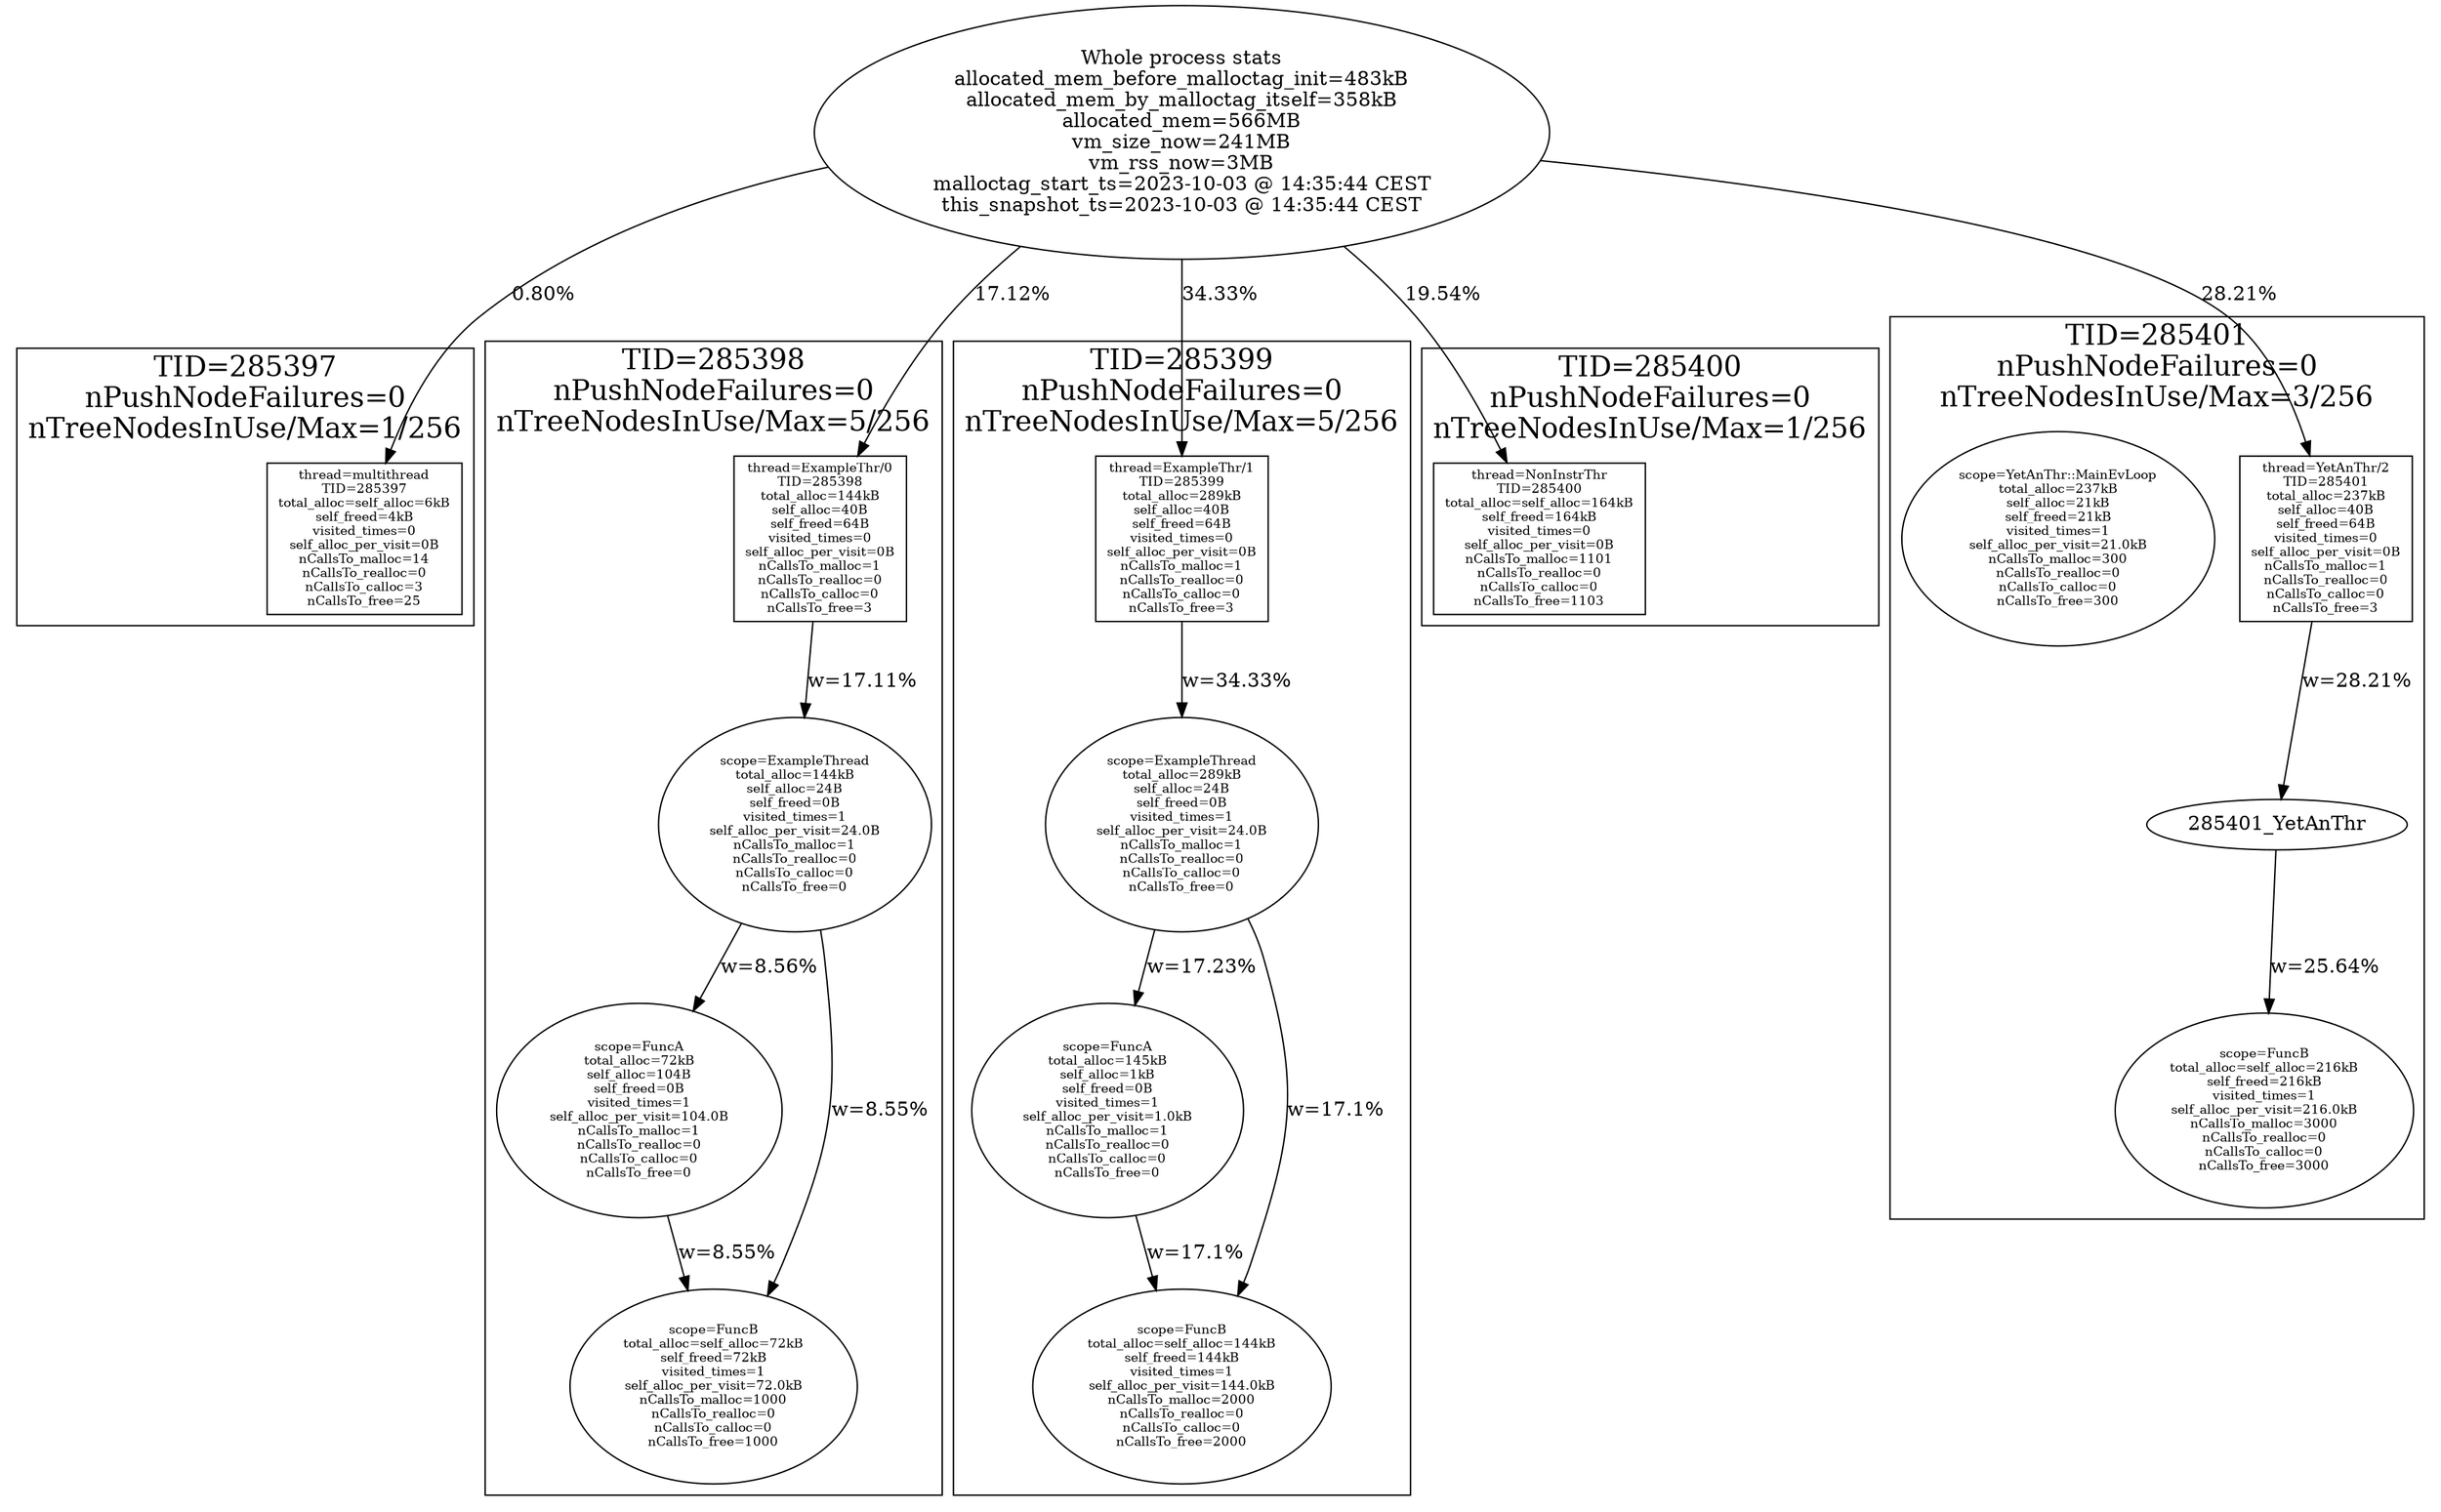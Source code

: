 digraph {
	graph [bb="0,0,1420,1183.8"];
	node [label="\N"];
	subgraph cluster_TID285397 {
		graph [bb="8,741.43,265,939.43",
			fontsize=20,
			label="TID=285397
nPushNodeFailures=0
nTreeNodesInUse/Max=1/256",
			lheight=0.92,
			lp="136.5,902.43",
			lwidth=3.35
		];
		"285397_multithread"		 [fillcolor=1,
			fontsize=9,
			height=1.5,
			label="thread=multithread
TID=285397
total_alloc=self_alloc=6kB
self_freed=4kB
visited_times=0
self_alloc_per_visit=0B
nCallsTo_malloc=\
14
nCallsTo_realloc=0
nCallsTo_calloc=3
nCallsTo_free=25",
			pos="201,803.43",
			shape=box,
			width=1.5556];
	}
	subgraph cluster_TID285398 {
		graph [bb="273,8,546,944.43",
			fontsize=20,
			label="TID=285398
nPushNodeFailures=0
nTreeNodesInUse/Max=5/256",
			lheight=0.92,
			lp="409.5,907.43",
			lwidth=3.35
		];
		"285398_ExampleThr/0"		 [fillcolor=1,
			fontsize=9,
			height=1.6389,
			label="thread=ExampleThr/0
TID=285398
total_alloc=144kB
self_alloc=40B
self_freed=64B
visited_times=0
self_alloc_per_visit=0B
nCallsTo_\
malloc=1
nCallsTo_realloc=0
nCallsTo_calloc=0
nCallsTo_free=3",
			pos="473,803.43",
			shape=box,
			width=1.4028];
		"285398_ExampleThread"		 [fillcolor=1,
			fontsize=9,
			height=2.1213,
			label="scope=ExampleThread
total_alloc=144kB
self_alloc=24B
self_freed=0B
visited_times=1
self_alloc_per_visit=24.0B
nCallsTo_malloc=1
\
nCallsTo_realloc=0
nCallsTo_calloc=0
nCallsTo_free=0",
			pos="458,561.7",
			shape=ellipse,
			width=2.2195];
		"285398_ExampleThr/0" -> "285398_ExampleThread"		 [label="w=17.11%",
			lp="495.5,682.56",
			pos="e,462.74,638.05 469.33,744.3 467.54,715.41 465.35,680.1 463.37,648.25"];
		"285398_FuncA"		 [fillcolor=1,
			fontsize=9,
			height=2.1213,
			label="scope=FuncA
total_alloc=72kB
self_alloc=104B
self_freed=0B
visited_times=1
self_alloc_per_visit=104.0B
nCallsTo_malloc=1
nCallsTo_\
realloc=0
nCallsTo_calloc=0
nCallsTo_free=0",
			pos="364,319.96",
			shape=ellipse,
			width=2.2981];
		"285398_ExampleThread" -> "285398_FuncA"		 [label="w=8.56%",
			lp="440.5,440.83",
			pos="e,392,391.97 430.05,489.82 419.26,462.06 406.85,430.15 395.72,401.54"];
		"285398_FuncB"		 [fillcolor=1,
			fontsize=9,
			height=1.9249,
			label="scope=FuncB
total_alloc=self_alloc=72kB
self_freed=72kB
visited_times=1
self_alloc_per_visit=72.0kB
nCallsTo_malloc=1000
nCallsTo_\
realloc=0
nCallsTo_calloc=0
nCallsTo_free=1000",
			pos="421,85.296",
			shape=ellipse,
			width=2.2981];
		"285398_ExampleThread" -> "285398_FuncB"		 [label="w=8.55%",
			lp="510.5,319.96",
			pos="e,466.55,143.3 478.24,487.72 481.05,472.34 483,456.15 483,440.83 483,440.83 483,440.83 483,199.09 483,182.98 478.15,166.97 471.15,\
152.27"];
		"285398_FuncA" -> "285398_FuncB"		 [label="w=8.55%",
			lp="422.5,199.09",
			pos="e,404.48,153.31 382.11,245.39 388.47,219.21 395.63,189.74 402.06,163.28"];
	}
	subgraph cluster_TID285399 {
		graph [bb="554,8,821,944.43",
			fontsize=20,
			label="TID=285399
nPushNodeFailures=0
nTreeNodesInUse/Max=5/256",
			lheight=0.92,
			lp="687.5,907.43",
			lwidth=3.35
		];
		"285399_ExampleThr/1"		 [fillcolor=1,
			fontsize=9,
			height=1.6389,
			label="thread=ExampleThr/1
TID=285399
total_alloc=289kB
self_alloc=40B
self_freed=64B
visited_times=0
self_alloc_per_visit=0B
nCallsTo_\
malloc=1
nCallsTo_realloc=0
nCallsTo_calloc=0
nCallsTo_free=3",
			pos="696,803.43",
			shape=box,
			width=1.4028];
		"285399_ExampleThread"		 [fillcolor=1,
			fontsize=9,
			height=2.1213,
			label="scope=ExampleThread
total_alloc=289kB
self_alloc=24B
self_freed=0B
visited_times=1
self_alloc_per_visit=24.0B
nCallsTo_malloc=1
\
nCallsTo_realloc=0
nCallsTo_calloc=0
nCallsTo_free=0",
			pos="696,561.7",
			shape=ellipse,
			width=2.2195];
		"285399_ExampleThr/1" -> "285399_ExampleThread"		 [label="w=34.33%",
			lp="726.5,682.56",
			pos="e,696,638.5 696,744.3 696,715.54 696,680.41 696,648.67"];
		"285399_FuncA"		 [fillcolor=1,
			fontsize=9,
			height=2.1213,
			label="scope=FuncA
total_alloc=145kB
self_alloc=1kB
self_freed=0B
visited_times=1
self_alloc_per_visit=1.0kB
nCallsTo_malloc=1
nCallsTo_\
realloc=0
nCallsTo_calloc=0
nCallsTo_free=0",
			pos="642,319.96",
			shape=ellipse,
			width=2.2195];
		"285399_ExampleThread" -> "285399_FuncA"		 [label="w=17.23%",
			lp="700.5,440.83",
			pos="e,658.73,394.85 679.28,486.86 673.49,460.92 666.95,431.65 660.99,404.95"];
		"285399_FuncB"		 [fillcolor=1,
			fontsize=9,
			height=1.9249,
			label="scope=FuncB
total_alloc=self_alloc=144kB
self_freed=144kB
visited_times=1
self_alloc_per_visit=144.0kB
nCallsTo_malloc=2000
nCallsTo_\
realloc=0
nCallsTo_calloc=0
nCallsTo_free=2000",
			pos="688,85.296",
			shape=ellipse,
			width=2.3963];
		"285399_ExampleThread" -> "285399_FuncB"		 [label="w=17.1%",
			lp="785.5,319.96",
			pos="e,738.87,141.63 741.87,499.1 751.08,481.17 758,460.99 758,440.83 758,440.83 758,440.83 758,199.09 758,182.03 752.22,165.38 743.98,\
150.31"];
		"285399_FuncA" -> "285399_FuncB"		 [label="w=17.1%",
			lp="694.5,199.09",
			pos="e,674.51,154.12 656.74,244.74 661.8,218.95 667.47,190.02 672.58,163.96"];
	}
	subgraph cluster_TID285400 {
		graph [bb="829,741.43,1086,939.43",
			fontsize=20,
			label="TID=285400
nPushNodeFailures=0
nTreeNodesInUse/Max=1/256",
			lheight=0.92,
			lp="957.5,902.43",
			lwidth=3.35
		];
		"285400_NonInstrThr"		 [fillcolor=1,
			fontsize=9,
			height=1.5,
			label="thread=NonInstrThr
TID=285400
total_alloc=self_alloc=164kB
self_freed=164kB
visited_times=0
self_alloc_per_visit=0B
nCallsTo_malloc=\
1101
nCallsTo_realloc=0
nCallsTo_calloc=0
nCallsTo_free=1103",
			pos="898,803.43",
			shape=box,
			width=1.6806];
	}
	subgraph cluster_TID285401 {
		graph [bb="1094,242.66,1412,961.8",
			fontsize=20,
			label="TID=285401
nPushNodeFailures=0
nTreeNodesInUse/Max=3/256",
			lheight=0.92,
			lp="1253,924.8",
			lwidth=3.35
		];
		"285401_YetAnThr/2"		 [fillcolor=1,
			fontsize=9,
			height=1.6389,
			label="thread=YetAnThr/2
TID=285401
total_alloc=237kB
self_alloc=40B
self_freed=64B
visited_times=0
self_alloc_per_visit=0B
nCallsTo_malloc=\
1
nCallsTo_realloc=0
nCallsTo_calloc=0
nCallsTo_free=3",
			pos="1353,803.43",
			shape=box,
			width=1.4028];
		"285401_YetAnThr"		 [height=0.5,
			pos="1325,561.7",
			width=2.1123];
		"285401_YetAnThr/2" -> "285401_YetAnThr":"":MainEvLoop		 [label="w=28.21%",
			lp="1369.5,682.56",
			pos="e,1327.1,579.89 1346.2,744.3 1340.5,695.32 1332.7,627.85 1328.3,590.14"];
		"285401_FuncB"		 [fillcolor=1,
			fontsize=9,
			height=1.9249,
			label="scope=FuncB
total_alloc=self_alloc=216kB
self_freed=216kB
visited_times=1
self_alloc_per_visit=216.0kB
nCallsTo_malloc=3000
nCallsTo_\
realloc=0
nCallsTo_calloc=0
nCallsTo_free=3000",
			pos="1318,319.96",
			shape=ellipse,
			width=2.3963];
		"285401_YetAnThr":"":MainEvLoop -> "285401_FuncB"		 [label="w=25.64%",
			lp="1351.5,440.83",
			pos="e,1320,389.48 1324.5,543.53 1323.6,513.26 1321.8,450.79 1320.3,399.56"];
		"285401_YetAnThr::MainEvLoop"		 [fillcolor=1,
			fontsize=9,
			height=2.1213,
			label="scope=YetAnThr::MainEvLoop
total_alloc=237kB
self_alloc=21kB
self_freed=21kB
visited_times=1
self_alloc_per_visit=21.0kB
nCallsTo_\
malloc=300
nCallsTo_realloc=0
nCallsTo_calloc=0
nCallsTo_free=300",
			pos="1193,803.43",
			shape=ellipse,
			width=2.5338];
	}
	Process_285397	 [height=2.5142,
		label="Whole process stats
allocated_mem_before_malloctag_init=483kB
allocated_mem_by_malloctag_itself=358kB
allocated_mem=566MB
vm_size_\
now=241MB
vm_rss_now=3MB
malloctag_start_ts=2023-10-03 @ 14:35:44 CEST
this_snapshot_ts=2023-10-03 @ 14:35:44 CEST",
		pos="696,1093.3",
		width=5.7551];
	Process_285397 -> "285397_multithread"	 [label="0.80%",
		lp="317.5,977.3",
		pos="e,211.97,857.65 510.77,1052.6 413.09,1028 306,995.04 269,961.8 241.67,937.24 224.91,899.8 214.87,867.49"];
	Process_285397 -> "285398_ExampleThr/0"	 [label="17.12%",
		lp="587.5,977.3",
		pos="e,495.29,862.54 596.86,1013.6 580.05,997.51 563.64,979.93 550,961.8 529.52,934.57 512.27,901.04 499.33,871.85"];
	Process_285397 -> "285399_ExampleThr/1"	 [label="34.33%",
		lp="717.5,977.3",
		pos="e,696,862.66 696,1002.8 696,960.85 696,911.8 696,872.85"];
	Process_285397 -> "285400_NonInstrThr"	 [label="19.54%",
		lp="840.5,977.3",
		pos="e,878.45,857.58 784.9,1011.1 799.29,995.55 813.29,978.78 825,961.8 845.09,932.68 862.05,897.14 874.55,867.12"];
	Process_285397 -> "285401_YetAnThr/2"	 [label="28.21%",
		lp="1299.5,977.3",
		pos="e,1344.7,862.59 896.43,1069.8 1045.9,1048.6 1234,1012.8 1293,961.8 1319.1,939.25 1333.9,904.11 1342.2,872.66"];
}
